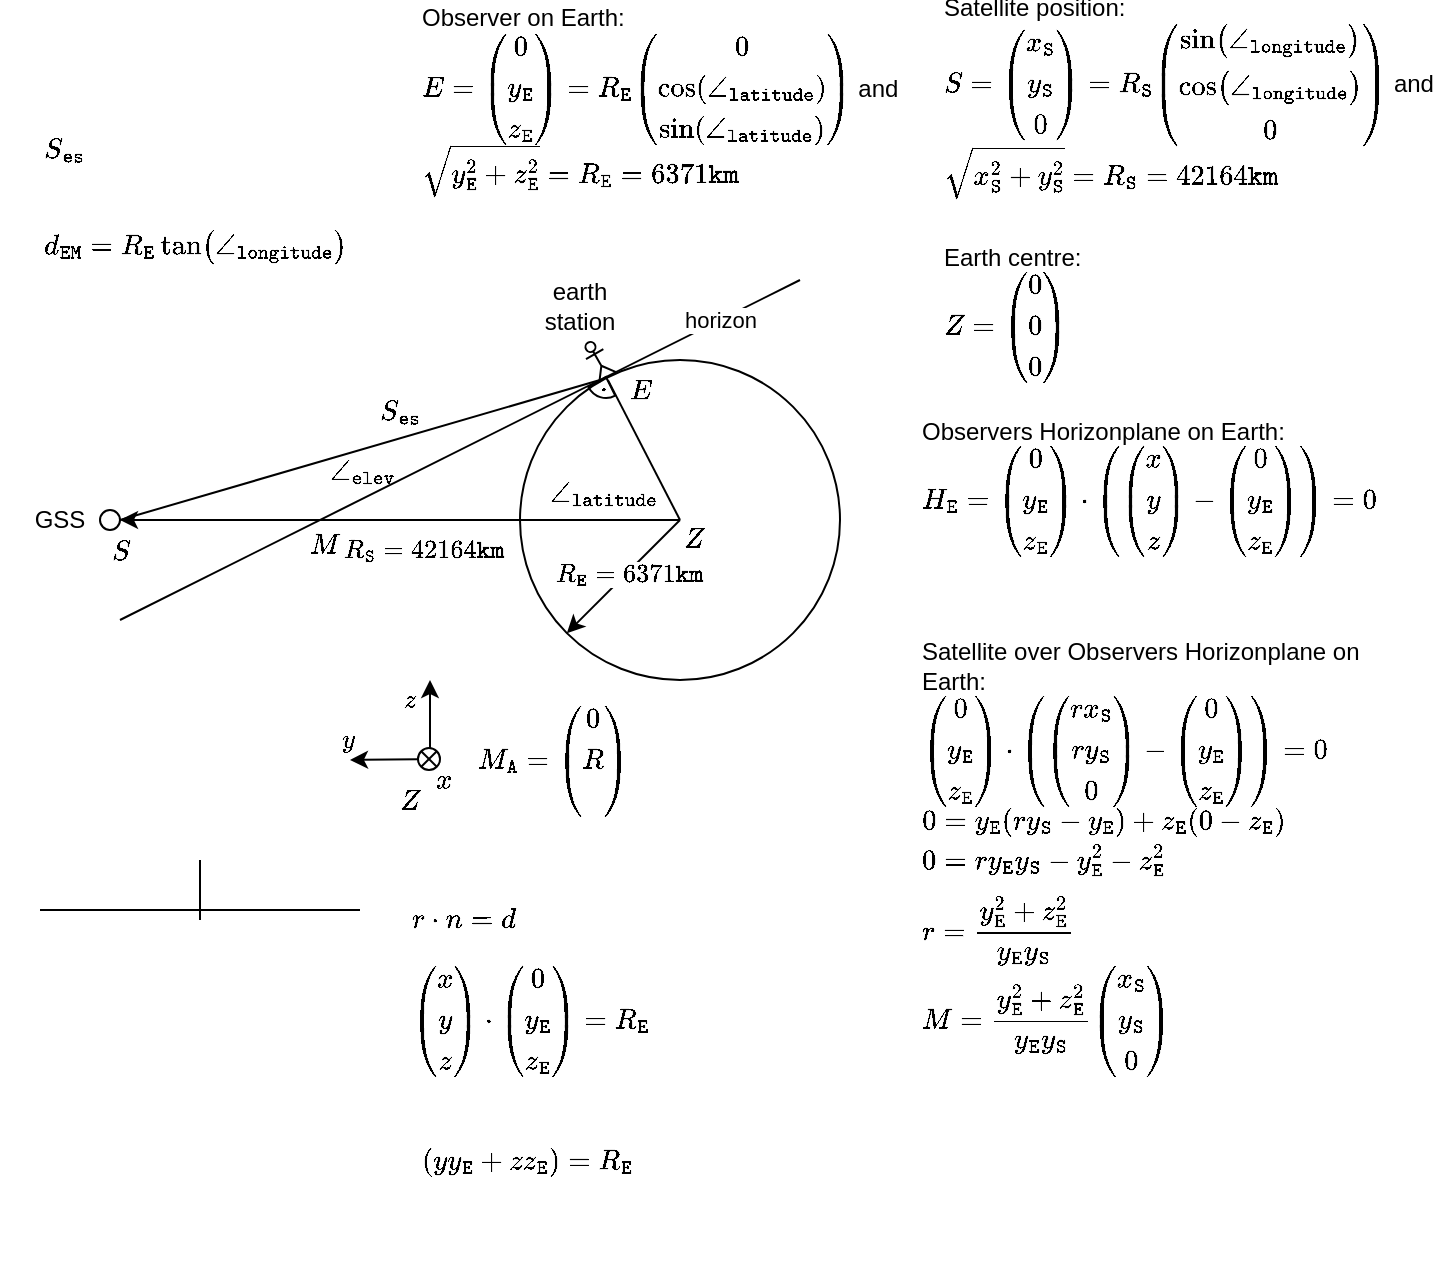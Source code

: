 <mxfile version="24.5.1" type="device">
  <diagram name="Page-1" id="eCzUnoDatS1O--RDcJba">
    <mxGraphModel dx="710" dy="690" grid="1" gridSize="10" guides="1" tooltips="1" connect="1" arrows="1" fold="1" page="1" pageScale="1" pageWidth="1654" pageHeight="1169" math="1" shadow="0">
      <root>
        <mxCell id="0" />
        <mxCell id="1" parent="0" />
        <mxCell id="XPwdelyP1bE8na_K3Qvz-2" value="" style="ellipse;whiteSpace=wrap;html=1;aspect=fixed;fillColor=none;" parent="1" vertex="1">
          <mxGeometry x="320" y="240" width="160" height="160" as="geometry" />
        </mxCell>
        <mxCell id="XPwdelyP1bE8na_K3Qvz-3" value="" style="endArrow=none;startArrow=classic;html=1;rounded=0;endFill=0;" parent="1" source="XPwdelyP1bE8na_K3Qvz-14" edge="1">
          <mxGeometry width="50" height="50" relative="1" as="geometry">
            <mxPoint x="120" y="320" as="sourcePoint" />
            <mxPoint x="400" y="320" as="targetPoint" />
          </mxGeometry>
        </mxCell>
        <mxCell id="XPwdelyP1bE8na_K3Qvz-4" value="`R_ttS=42164 tt{km}`" style="edgeLabel;html=1;align=center;verticalAlign=middle;resizable=0;points=[];" parent="XPwdelyP1bE8na_K3Qvz-3" vertex="1" connectable="0">
          <mxGeometry x="0.059" y="-1" relative="1" as="geometry">
            <mxPoint x="3" y="14" as="offset" />
          </mxGeometry>
        </mxCell>
        <mxCell id="XPwdelyP1bE8na_K3Qvz-8" value="" style="endArrow=none;startArrow=classic;html=1;rounded=0;exitX=0;exitY=1;exitDx=0;exitDy=0;endFill=0;" parent="1" source="XPwdelyP1bE8na_K3Qvz-2" edge="1">
          <mxGeometry width="50" height="50" relative="1" as="geometry">
            <mxPoint x="120" y="320" as="sourcePoint" />
            <mxPoint x="400" y="320" as="targetPoint" />
          </mxGeometry>
        </mxCell>
        <mxCell id="XPwdelyP1bE8na_K3Qvz-9" value="`R_ttE=6371 tt{km}`" style="edgeLabel;html=1;align=center;verticalAlign=middle;resizable=0;points=[];" parent="XPwdelyP1bE8na_K3Qvz-8" vertex="1" connectable="0">
          <mxGeometry x="0.059" y="-1" relative="1" as="geometry">
            <mxPoint as="offset" />
          </mxGeometry>
        </mxCell>
        <mxCell id="XPwdelyP1bE8na_K3Qvz-10" value="" style="shape=umlActor;verticalLabelPosition=bottom;verticalAlign=top;html=1;outlineConnect=0;rotation=-30;" parent="1" vertex="1">
          <mxGeometry x="354" y="230" width="10" height="20" as="geometry" />
        </mxCell>
        <mxCell id="XPwdelyP1bE8na_K3Qvz-11" value="" style="endArrow=none;html=1;rounded=0;entryX=0.275;entryY=0.063;entryDx=0;entryDy=0;entryPerimeter=0;" parent="1" target="XPwdelyP1bE8na_K3Qvz-2" edge="1">
          <mxGeometry width="50" height="50" relative="1" as="geometry">
            <mxPoint x="400" y="320" as="sourcePoint" />
            <mxPoint x="410" y="250" as="targetPoint" />
          </mxGeometry>
        </mxCell>
        <mxCell id="XPwdelyP1bE8na_K3Qvz-12" value="horizon" style="endArrow=none;html=1;rounded=0;" parent="1" edge="1">
          <mxGeometry x="-0.765" width="50" height="50" relative="1" as="geometry">
            <mxPoint x="460" y="200" as="sourcePoint" />
            <mxPoint x="120" y="370" as="targetPoint" />
            <mxPoint as="offset" />
          </mxGeometry>
        </mxCell>
        <mxCell id="XPwdelyP1bE8na_K3Qvz-15" value="" style="endArrow=none;startArrow=classic;html=1;rounded=0;endFill=0;" parent="1" target="XPwdelyP1bE8na_K3Qvz-14" edge="1">
          <mxGeometry width="50" height="50" relative="1" as="geometry">
            <mxPoint x="120" y="320" as="sourcePoint" />
            <mxPoint x="400" y="320" as="targetPoint" />
          </mxGeometry>
        </mxCell>
        <mxCell id="XPwdelyP1bE8na_K3Qvz-14" value="" style="ellipse;whiteSpace=wrap;html=1;aspect=fixed;" parent="1" vertex="1">
          <mxGeometry x="110" y="315" width="10" height="10" as="geometry" />
        </mxCell>
        <mxCell id="XPwdelyP1bE8na_K3Qvz-17" value="" style="endArrow=none;html=1;rounded=0;entryX=1;entryY=0.5;entryDx=0;entryDy=0;" parent="1" target="XPwdelyP1bE8na_K3Qvz-14" edge="1">
          <mxGeometry width="50" height="50" relative="1" as="geometry">
            <mxPoint x="360" y="250" as="sourcePoint" />
            <mxPoint x="120" y="310" as="targetPoint" />
          </mxGeometry>
        </mxCell>
        <mxCell id="XPwdelyP1bE8na_K3Qvz-18" value="`angle_tt{e l e v}`" style="text;html=1;align=center;verticalAlign=middle;whiteSpace=wrap;rounded=0;" parent="1" vertex="1">
          <mxGeometry x="211" y="281" width="60" height="30" as="geometry" />
        </mxCell>
        <mxCell id="XPwdelyP1bE8na_K3Qvz-19" value="`angle_tt{latitude}`" style="text;html=1;align=center;verticalAlign=middle;whiteSpace=wrap;rounded=0;" parent="1" vertex="1">
          <mxGeometry x="332" y="292" width="60" height="30" as="geometry" />
        </mxCell>
        <mxCell id="XPwdelyP1bE8na_K3Qvz-20" value="GSS" style="text;html=1;align=center;verticalAlign=middle;whiteSpace=wrap;rounded=0;" parent="1" vertex="1">
          <mxGeometry x="60" y="305" width="60" height="30" as="geometry" />
        </mxCell>
        <mxCell id="XPwdelyP1bE8na_K3Qvz-21" value="earth station" style="text;html=1;align=center;verticalAlign=middle;whiteSpace=wrap;rounded=0;" parent="1" vertex="1">
          <mxGeometry x="320" y="198" width="60" height="30" as="geometry" />
        </mxCell>
        <mxCell id="XPwdelyP1bE8na_K3Qvz-23" value="`cdot`" style="text;html=1;align=center;verticalAlign=middle;whiteSpace=wrap;rounded=0;" parent="1" vertex="1">
          <mxGeometry x="356" y="249" width="11" height="10" as="geometry" />
        </mxCell>
        <mxCell id="XPwdelyP1bE8na_K3Qvz-26" value="" style="verticalLabelPosition=bottom;verticalAlign=top;html=1;shape=mxgraph.basic.pie;startAngle=0.424;endAngle=0.669;fillColor=none;" parent="1" vertex="1">
          <mxGeometry x="353" y="238" width="20" height="21" as="geometry" />
        </mxCell>
        <mxCell id="XPwdelyP1bE8na_K3Qvz-28" value="`S_tt{es}`" style="text;html=1;align=center;verticalAlign=middle;whiteSpace=wrap;rounded=0;" parent="1" vertex="1">
          <mxGeometry x="230" y="251" width="60" height="30" as="geometry" />
        </mxCell>
        <mxCell id="XPwdelyP1bE8na_K3Qvz-29" value="`S_tt{es}`" style="text;html=1;align=left;verticalAlign=middle;whiteSpace=wrap;rounded=0;" parent="1" vertex="1">
          <mxGeometry x="80" y="120" width="140" height="30" as="geometry" />
        </mxCell>
        <mxCell id="XPwdelyP1bE8na_K3Qvz-30" value="`d_tt{EM}=R_ttEtan(angle_tt{longitude})`" style="text;html=1;align=left;verticalAlign=middle;whiteSpace=wrap;rounded=0;" parent="1" vertex="1">
          <mxGeometry x="80" y="168" width="140" height="30" as="geometry" />
        </mxCell>
        <mxCell id="XPwdelyP1bE8na_K3Qvz-31" value="`M`" style="text;html=1;align=center;verticalAlign=middle;whiteSpace=wrap;rounded=0;" parent="1" vertex="1">
          <mxGeometry x="213" y="317" width="20" height="30" as="geometry" />
        </mxCell>
        <mxCell id="XPwdelyP1bE8na_K3Qvz-32" value="`E`" style="text;html=1;align=center;verticalAlign=middle;whiteSpace=wrap;rounded=0;" parent="1" vertex="1">
          <mxGeometry x="369" y="240" width="23" height="30" as="geometry" />
        </mxCell>
        <mxCell id="ayz5k2vRFkkvkly3F8NE-1" value="`S`" style="text;html=1;align=center;verticalAlign=middle;whiteSpace=wrap;rounded=0;" parent="1" vertex="1">
          <mxGeometry x="111" y="321" width="20" height="30" as="geometry" />
        </mxCell>
        <mxCell id="ayz5k2vRFkkvkly3F8NE-2" value="`Z`" style="text;html=1;align=center;verticalAlign=middle;whiteSpace=wrap;rounded=0;" parent="1" vertex="1">
          <mxGeometry x="397" y="314" width="20" height="30" as="geometry" />
        </mxCell>
        <mxCell id="ayz5k2vRFkkvkly3F8NE-3" value="Earth centre:&amp;nbsp;&lt;div&gt;`Z=((0),(0),(0))`&lt;/div&gt;" style="text;html=1;align=left;verticalAlign=middle;whiteSpace=wrap;rounded=0;" parent="1" vertex="1">
          <mxGeometry x="530" y="181" width="90" height="70" as="geometry" />
        </mxCell>
        <mxCell id="ayz5k2vRFkkvkly3F8NE-4" value="Satellite position: `S=((x_ttS),(y_ttS),(0))=R_ttS( (sin(angle_tt{longitude})), ( cos(angle_tt{longitude})) , (0))` and `sqrt(x_ttS^2+y_ttS^2)=R_ttS=42164tt{km}`" style="text;html=1;align=left;verticalAlign=middle;whiteSpace=wrap;rounded=0;" parent="1" vertex="1">
          <mxGeometry x="530" y="60" width="250" height="95" as="geometry" />
        </mxCell>
        <mxCell id="ayz5k2vRFkkvkly3F8NE-5" value="Observer on Earth:&lt;div&gt;`E=((0),(y_ttE),(z_ttE))=R_ttE( (0), ( cos(angle_tt{latitude}) ) , (sin(angle_tt{latitude})))` and `sqrt(y_ttE^2+z_ttE^2)=R_ttE=6371tt{km}`&lt;/div&gt;" style="text;html=1;align=left;verticalAlign=middle;whiteSpace=wrap;rounded=0;" parent="1" vertex="1">
          <mxGeometry x="269" y="60" width="250" height="100" as="geometry" />
        </mxCell>
        <mxCell id="ayz5k2vRFkkvkly3F8NE-6" value="`z`" style="endArrow=classic;html=1;rounded=0;" parent="1" edge="1">
          <mxGeometry x="0.5" y="10" width="50" height="50" relative="1" as="geometry">
            <mxPoint x="275" y="440" as="sourcePoint" />
            <mxPoint x="275" y="400" as="targetPoint" />
            <mxPoint as="offset" />
          </mxGeometry>
        </mxCell>
        <mxCell id="ayz5k2vRFkkvkly3F8NE-7" value="" style="endArrow=classic;html=1;rounded=0;" parent="1" source="ayz5k2vRFkkvkly3F8NE-10" edge="1">
          <mxGeometry width="50" height="50" relative="1" as="geometry">
            <mxPoint x="275" y="440" as="sourcePoint" />
            <mxPoint x="235" y="440" as="targetPoint" />
          </mxGeometry>
        </mxCell>
        <mxCell id="ayz5k2vRFkkvkly3F8NE-8" value="`y`" style="edgeLabel;html=1;align=center;verticalAlign=middle;resizable=0;points=[];" parent="ayz5k2vRFkkvkly3F8NE-7" vertex="1" connectable="0">
          <mxGeometry x="0.333" relative="1" as="geometry">
            <mxPoint x="-13" y="-10" as="offset" />
          </mxGeometry>
        </mxCell>
        <mxCell id="ayz5k2vRFkkvkly3F8NE-11" value="" style="endArrow=classic;html=1;rounded=0;" parent="1" target="ayz5k2vRFkkvkly3F8NE-10" edge="1">
          <mxGeometry width="50" height="50" relative="1" as="geometry">
            <mxPoint x="275" y="440" as="sourcePoint" />
            <mxPoint x="235" y="440" as="targetPoint" />
          </mxGeometry>
        </mxCell>
        <mxCell id="ayz5k2vRFkkvkly3F8NE-10" value="" style="ellipse;whiteSpace=wrap;html=1;aspect=fixed;" parent="1" vertex="1">
          <mxGeometry x="269" y="434" width="11" height="11" as="geometry" />
        </mxCell>
        <mxCell id="ayz5k2vRFkkvkly3F8NE-13" value="" style="endArrow=none;html=1;rounded=0;exitX=0;exitY=1;exitDx=0;exitDy=0;entryX=1;entryY=0;entryDx=0;entryDy=0;" parent="1" source="ayz5k2vRFkkvkly3F8NE-10" target="ayz5k2vRFkkvkly3F8NE-10" edge="1">
          <mxGeometry width="50" height="50" relative="1" as="geometry">
            <mxPoint x="255" y="420" as="sourcePoint" />
            <mxPoint x="305" y="370" as="targetPoint" />
          </mxGeometry>
        </mxCell>
        <mxCell id="ayz5k2vRFkkvkly3F8NE-14" value="" style="endArrow=none;html=1;rounded=0;exitX=0;exitY=0;exitDx=0;exitDy=0;entryX=1;entryY=1;entryDx=0;entryDy=0;" parent="1" source="ayz5k2vRFkkvkly3F8NE-10" target="ayz5k2vRFkkvkly3F8NE-10" edge="1">
          <mxGeometry width="50" height="50" relative="1" as="geometry">
            <mxPoint x="255" y="420" as="sourcePoint" />
            <mxPoint x="305" y="370" as="targetPoint" />
          </mxGeometry>
        </mxCell>
        <mxCell id="ayz5k2vRFkkvkly3F8NE-15" value="`x`" style="text;html=1;align=center;verticalAlign=middle;whiteSpace=wrap;rounded=0;" parent="1" vertex="1">
          <mxGeometry x="275" y="445" width="15" height="10" as="geometry" />
        </mxCell>
        <mxCell id="ayz5k2vRFkkvkly3F8NE-16" value="`Z`" style="text;html=1;align=center;verticalAlign=middle;whiteSpace=wrap;rounded=0;" parent="1" vertex="1">
          <mxGeometry x="255" y="445" width="20" height="30" as="geometry" />
        </mxCell>
        <mxCell id="ayz5k2vRFkkvkly3F8NE-17" value="Observers Horizonplane on Earth:&lt;div&gt;`H_ttE = ((0),(y_ttE),(z_ttE)) cdot ( ((x),(y),(z))-((0),(y_ttE),(z_ttE)))=0`&lt;/div&gt;" style="text;html=1;align=left;verticalAlign=middle;whiteSpace=wrap;rounded=0;" parent="1" vertex="1">
          <mxGeometry x="519" y="270" width="250" height="65" as="geometry" />
        </mxCell>
        <mxCell id="ayz5k2vRFkkvkly3F8NE-19" value="Satellite over Observers Horizonplane on Earth:&lt;div&gt;`((0),(y_ttE),(z_ttE)) cdot ( ((rx_ttS),(ry_ttS),(0))-((0),(y_ttE),(z_ttE)))=0`&lt;/div&gt;&lt;div&gt;`0 = y_ttE (r y_ttS-y_ttE )+z_ttE (0 - z_ttE)`&lt;/div&gt;" style="text;html=1;align=left;verticalAlign=middle;whiteSpace=wrap;rounded=0;" parent="1" vertex="1">
          <mxGeometry x="519" y="365" width="250" height="125" as="geometry" />
        </mxCell>
        <mxCell id="ayz5k2vRFkkvkly3F8NE-20" value="`0=ry_ttEy_ttS-y_ttE^2-z_ttE^2`" style="text;html=1;align=left;verticalAlign=middle;whiteSpace=wrap;rounded=0;" parent="1" vertex="1">
          <mxGeometry x="519" y="475" width="161" height="30" as="geometry" />
        </mxCell>
        <mxCell id="ayz5k2vRFkkvkly3F8NE-21" value="`r={y_ttE^2+z_ttE^2}/{y_ttEy_ttS}`" style="text;html=1;align=left;verticalAlign=middle;whiteSpace=wrap;rounded=0;" parent="1" vertex="1">
          <mxGeometry x="519" y="510" width="121" height="30" as="geometry" />
        </mxCell>
        <mxCell id="ayz5k2vRFkkvkly3F8NE-22" value="`M={y_ttE^2+z_ttE^2}/{y_ttEy_ttS}((x_ttS),(y_ttS),(0))`" style="text;html=1;align=left;verticalAlign=middle;whiteSpace=wrap;rounded=0;" parent="1" vertex="1">
          <mxGeometry x="519" y="555" width="121" height="30" as="geometry" />
        </mxCell>
        <mxCell id="ayz5k2vRFkkvkly3F8NE-23" value="" style="endArrow=none;html=1;rounded=0;" parent="1" edge="1">
          <mxGeometry width="50" height="50" relative="1" as="geometry">
            <mxPoint x="80" y="515" as="sourcePoint" />
            <mxPoint x="240" y="515" as="targetPoint" />
          </mxGeometry>
        </mxCell>
        <mxCell id="ayz5k2vRFkkvkly3F8NE-24" value="" style="endArrow=none;html=1;rounded=0;" parent="1" edge="1">
          <mxGeometry width="50" height="50" relative="1" as="geometry">
            <mxPoint x="160" y="520" as="sourcePoint" />
            <mxPoint x="160" y="490" as="targetPoint" />
          </mxGeometry>
        </mxCell>
        <mxCell id="cT7QT-6giVLXbYLk1RBG-1" value="`M_ttA=((0),(R),())`" style="text;html=1;align=center;verticalAlign=middle;whiteSpace=wrap;rounded=0;" vertex="1" parent="1">
          <mxGeometry x="307" y="425" width="60" height="30" as="geometry" />
        </mxCell>
        <mxCell id="cT7QT-6giVLXbYLk1RBG-2" value="`r cdot n = d`" style="text;html=1;align=left;verticalAlign=middle;whiteSpace=wrap;rounded=0;" vertex="1" parent="1">
          <mxGeometry x="264" y="505" width="167" height="30" as="geometry" />
        </mxCell>
        <mxCell id="cT7QT-6giVLXbYLk1RBG-3" value="`((x),(y),(z))cdot((0),(y_ttE),(z_ttE))=R_ttE`" style="text;html=1;align=left;verticalAlign=middle;whiteSpace=wrap;rounded=0;" vertex="1" parent="1">
          <mxGeometry x="264" y="555" width="133" height="30" as="geometry" />
        </mxCell>
        <mxCell id="cT7QT-6giVLXbYLk1RBG-4" value="`(yy_ttE+zz_ttE)=R_ttE`&lt;div&gt;&lt;br&gt;&lt;div&gt;&lt;br&gt;&lt;/div&gt;&lt;/div&gt;" style="text;html=1;align=left;verticalAlign=middle;whiteSpace=wrap;rounded=0;" vertex="1" parent="1">
          <mxGeometry x="269" y="620" width="231" height="70" as="geometry" />
        </mxCell>
      </root>
    </mxGraphModel>
  </diagram>
</mxfile>
